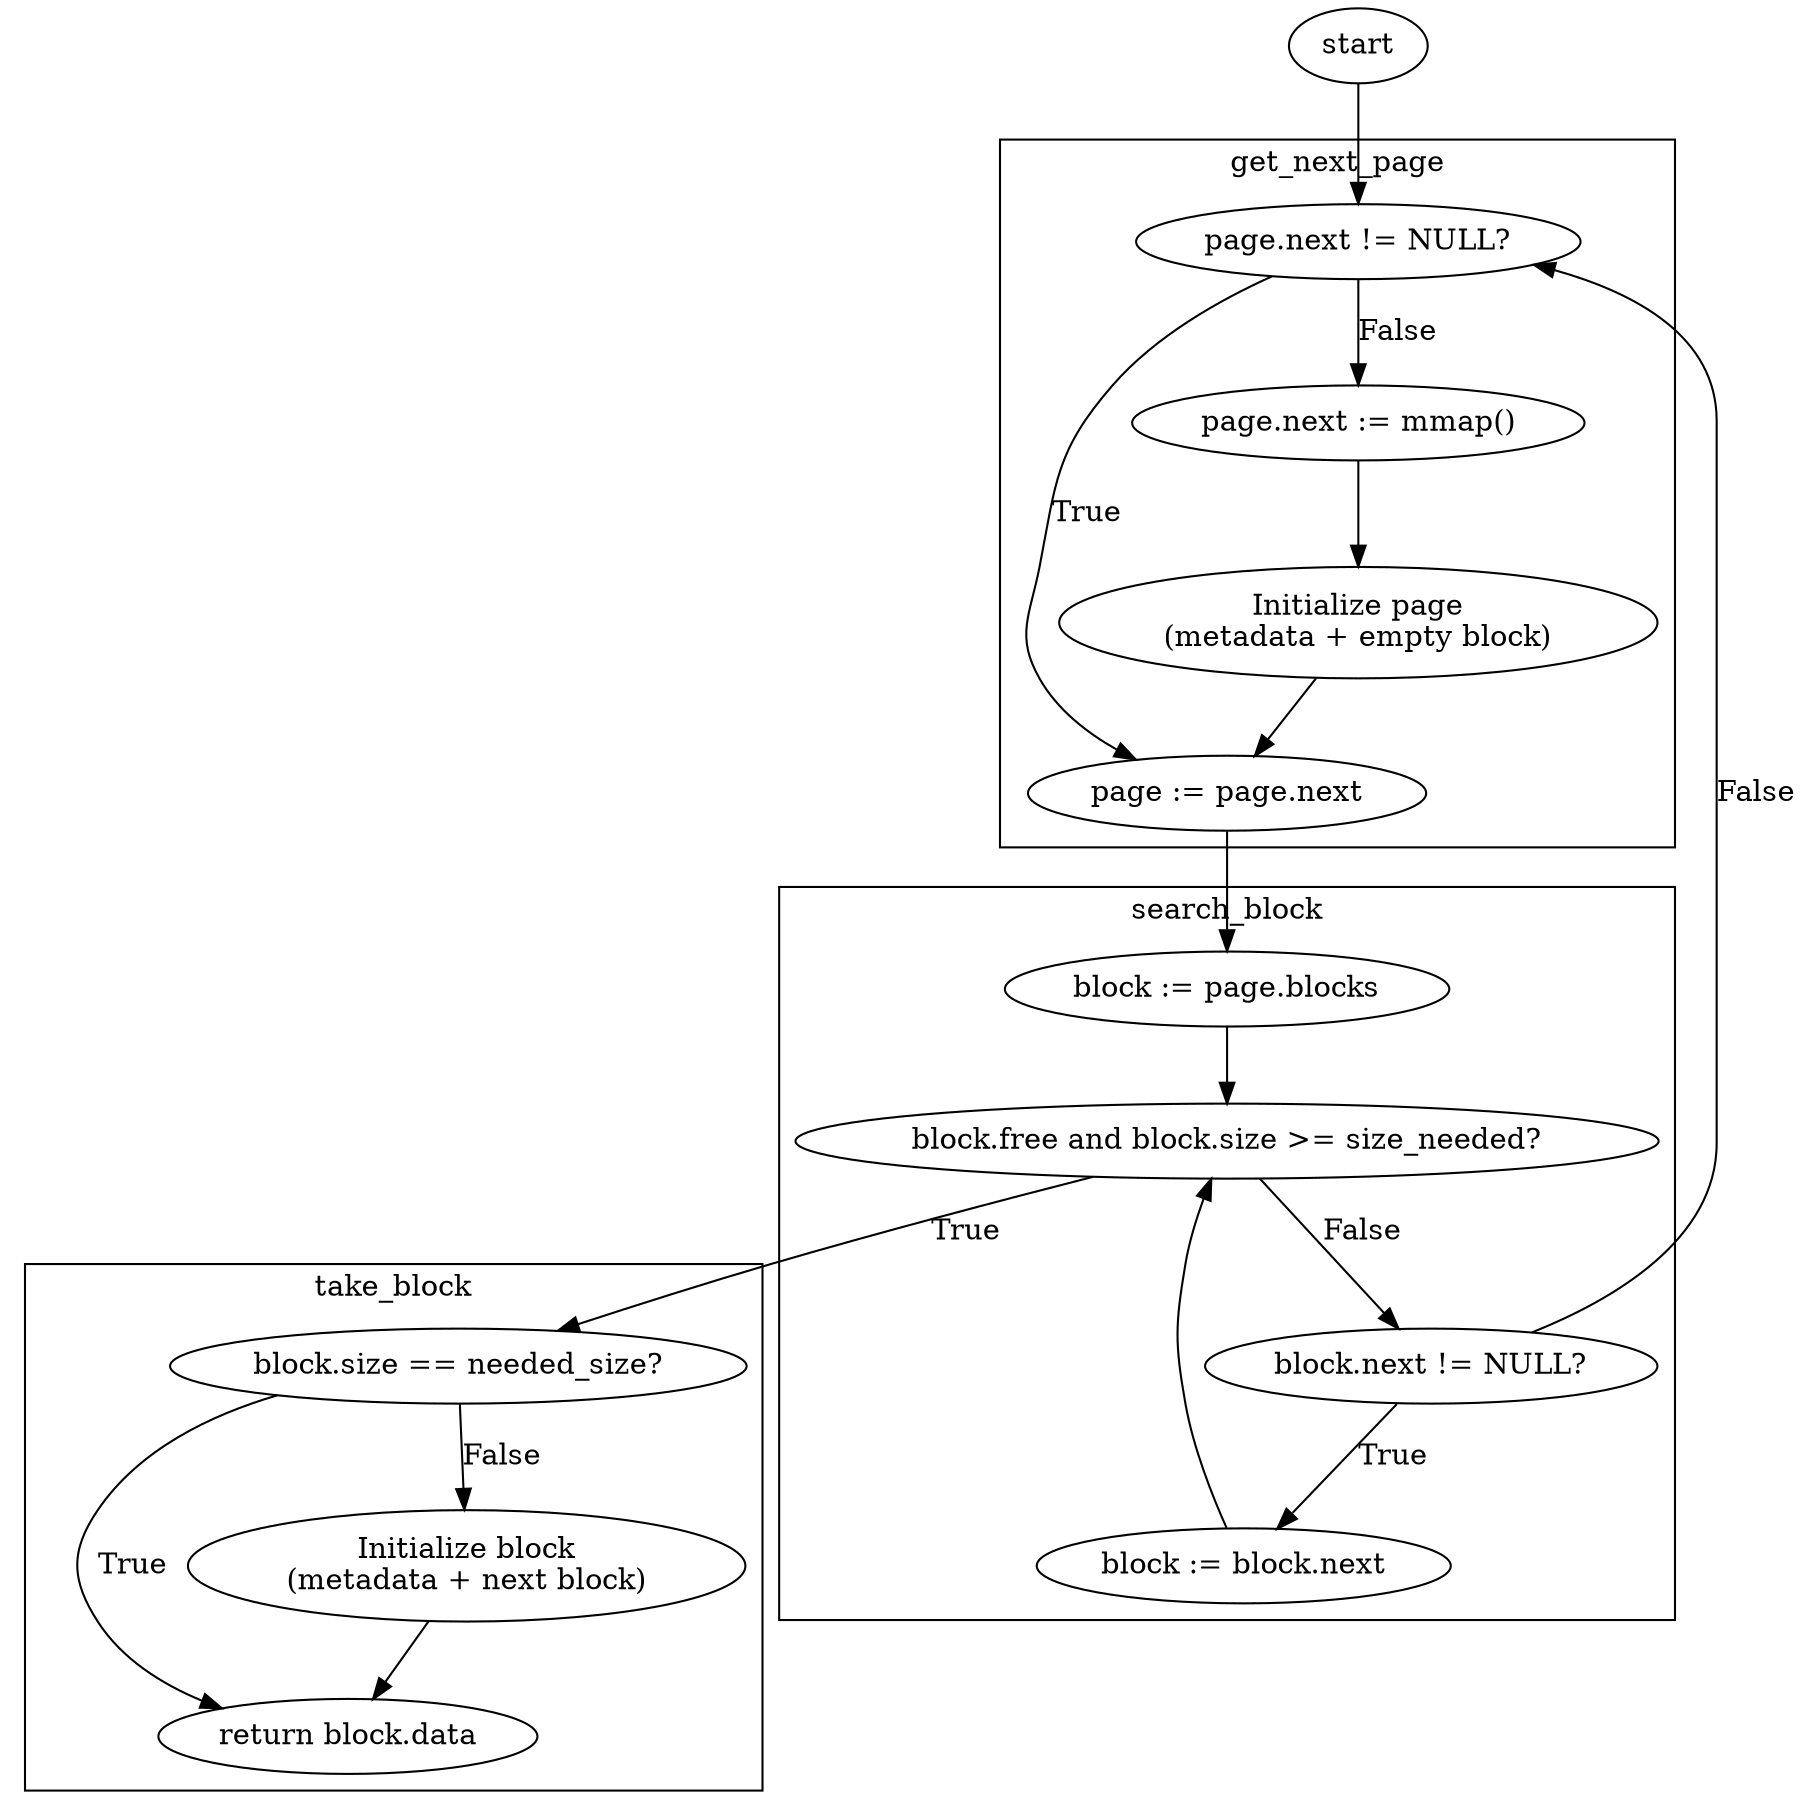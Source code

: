 digraph malloc {
    start -> next_page;

    subgraph cluster_get_next_page {
        label = "get_next_page";

        # Check if page exists
        next_page [ label = "page.next != NULL?" ];
        next_page -> mmap [ label = "False" ];
        next_page -> progress_page [ label = "True" ];

        # Create new page
        mmap [ label = "page.next := mmap()" ];
        mmap -> init_page;
        init_page [ label = "Initialize page\n(metadata + empty block)" ];
        init_page -> progress_page;
    }

    subgraph cluster_search_block {
        label = "search_block";

        # Search for suitable block
        progress_page [ label = "page := page.next" ];
        progress_page -> first_block;
        first_block [ label = "block := page.blocks" ];
        first_block -> fits;

        # Walk blocks
        fits [ label = "block.free and block.size >= size_needed?" ];
        fits -> next_block [ label = "False" ];
        next_block [ label = "block.next != NULL?" ];
        next_block -> next_page [ label = "False" ];
        next_block -> progress_block [ label = "True" ];
        progress_block [ label = "block := block.next" ];
        progress_block -> fits;
    }

    subgraph cluster_take_block {
        label = "take_block";

        # Occupy block
        fits -> perfect_fit [ label = "True" ];
        perfect_fit [ label = "block.size == needed_size?"];
        perfect_fit -> return_block [ label = "True" ];
        perfect_fit -> init_block [ label = "False" ];
        return_block [ label = "return block.data" ];
        init_block [ label = "Initialize block\n(metadata + next block)" ];
        init_block -> return_block;
    }
}
